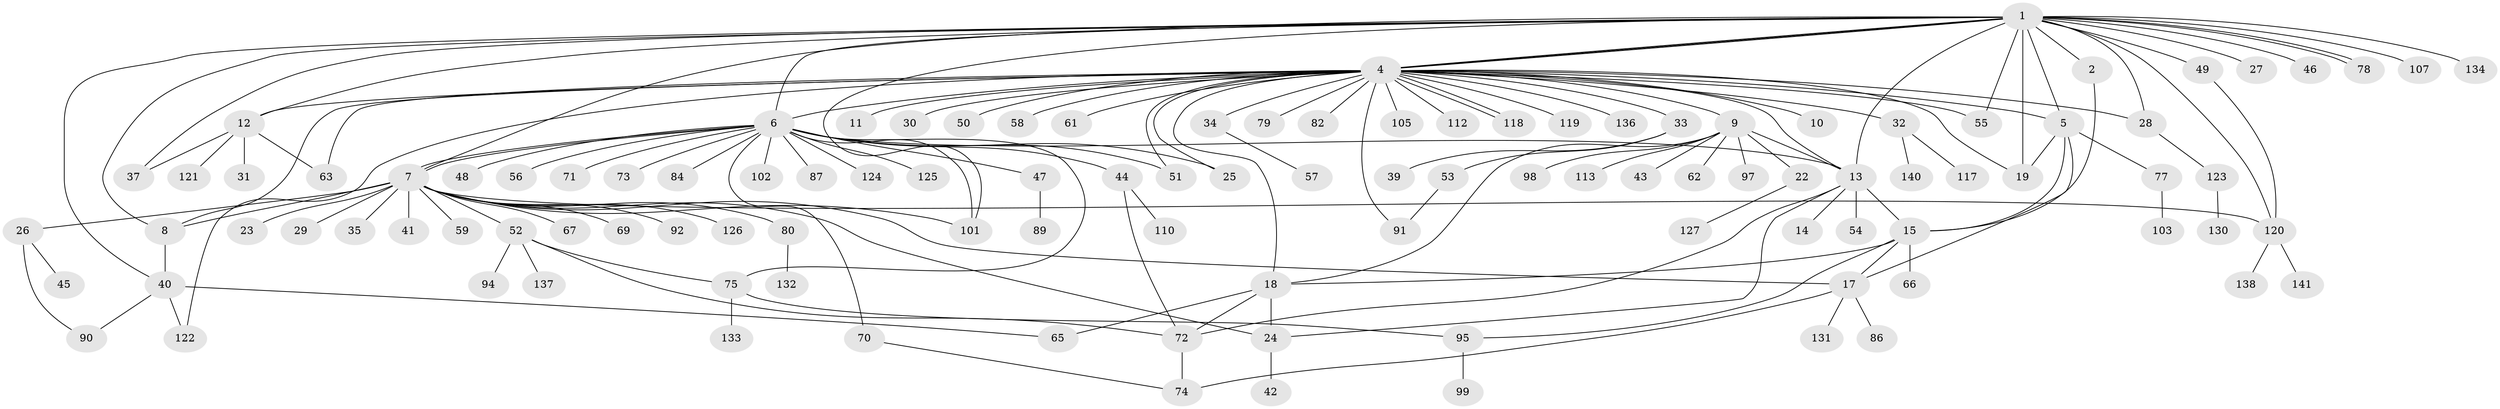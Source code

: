 // original degree distribution, {26: 0.0070921985815602835, 2: 0.19858156028368795, 3: 0.12056737588652482, 36: 0.0070921985815602835, 6: 0.028368794326241134, 13: 0.0070921985815602835, 21: 0.0070921985815602835, 1: 0.5106382978723404, 9: 0.0070921985815602835, 5: 0.0425531914893617, 12: 0.0070921985815602835, 4: 0.05673758865248227}
// Generated by graph-tools (version 1.1) at 2025/11/02/27/25 16:11:09]
// undirected, 112 vertices, 157 edges
graph export_dot {
graph [start="1"]
  node [color=gray90,style=filled];
  1 [super="+3"];
  2;
  4 [super="+64"];
  5;
  6 [super="+16"];
  7 [super="+93"];
  8 [super="+38"];
  9 [super="+20"];
  10;
  11;
  12 [super="+135"];
  13 [super="+109"];
  14;
  15 [super="+21"];
  17 [super="+81"];
  18 [super="+116"];
  19 [super="+83"];
  22;
  23;
  24 [super="+76"];
  25 [super="+60"];
  26 [super="+106"];
  27;
  28;
  29;
  30;
  31;
  32 [super="+36"];
  33 [super="+100"];
  34 [super="+85"];
  35;
  37 [super="+108"];
  39;
  40;
  41;
  42;
  43;
  44;
  45;
  46;
  47;
  48;
  49 [super="+128"];
  50;
  51;
  52 [super="+68"];
  53 [super="+115"];
  54;
  55;
  56;
  57 [super="+111"];
  58 [super="+96"];
  59;
  61;
  62 [super="+88"];
  63;
  65;
  66;
  67;
  69;
  70 [super="+139"];
  71;
  72 [super="+104"];
  73;
  74;
  75;
  77;
  78;
  79;
  80 [super="+114"];
  82;
  84;
  86;
  87;
  89;
  90;
  91;
  92;
  94;
  95;
  97;
  98;
  99;
  101;
  102;
  103;
  105;
  107;
  110;
  112;
  113;
  117;
  118;
  119;
  120 [super="+129"];
  121;
  122;
  123;
  124;
  125;
  126;
  127;
  130;
  131;
  132;
  133;
  134;
  136;
  137;
  138;
  140;
  141;
  1 -- 2;
  1 -- 4;
  1 -- 4;
  1 -- 4;
  1 -- 5;
  1 -- 7;
  1 -- 8;
  1 -- 13;
  1 -- 19 [weight=2];
  1 -- 27;
  1 -- 28;
  1 -- 37;
  1 -- 40;
  1 -- 46;
  1 -- 49 [weight=2];
  1 -- 55;
  1 -- 78;
  1 -- 78;
  1 -- 101;
  1 -- 107;
  1 -- 120;
  1 -- 134;
  1 -- 6 [weight=2];
  1 -- 12;
  2 -- 15;
  4 -- 5;
  4 -- 6;
  4 -- 8;
  4 -- 9;
  4 -- 10;
  4 -- 11;
  4 -- 12;
  4 -- 13;
  4 -- 25 [weight=2];
  4 -- 28;
  4 -- 30;
  4 -- 32;
  4 -- 33;
  4 -- 34;
  4 -- 50;
  4 -- 51;
  4 -- 55;
  4 -- 58;
  4 -- 61;
  4 -- 63;
  4 -- 79;
  4 -- 82;
  4 -- 91;
  4 -- 105;
  4 -- 112;
  4 -- 118;
  4 -- 118;
  4 -- 122;
  4 -- 136;
  4 -- 119;
  4 -- 19;
  4 -- 18;
  5 -- 15;
  5 -- 17;
  5 -- 77;
  5 -- 19;
  6 -- 7 [weight=2];
  6 -- 7;
  6 -- 25;
  6 -- 48;
  6 -- 71;
  6 -- 75;
  6 -- 87;
  6 -- 101;
  6 -- 102;
  6 -- 70;
  6 -- 73;
  6 -- 44;
  6 -- 47;
  6 -- 51;
  6 -- 84;
  6 -- 56;
  6 -- 124;
  6 -- 125;
  6 -- 13;
  7 -- 17;
  7 -- 23;
  7 -- 24;
  7 -- 26;
  7 -- 29;
  7 -- 35;
  7 -- 41;
  7 -- 52;
  7 -- 59;
  7 -- 67;
  7 -- 69;
  7 -- 80;
  7 -- 92;
  7 -- 101;
  7 -- 126;
  7 -- 8;
  7 -- 120;
  8 -- 40;
  9 -- 22;
  9 -- 43;
  9 -- 97;
  9 -- 98;
  9 -- 113;
  9 -- 18;
  9 -- 13;
  9 -- 62;
  12 -- 31;
  12 -- 63;
  12 -- 121;
  12 -- 37;
  13 -- 14;
  13 -- 15;
  13 -- 24;
  13 -- 54;
  13 -- 72;
  15 -- 18;
  15 -- 66;
  15 -- 17;
  15 -- 95;
  17 -- 131;
  17 -- 74;
  17 -- 86;
  18 -- 24;
  18 -- 65;
  18 -- 72;
  22 -- 127;
  24 -- 42;
  26 -- 45;
  26 -- 90;
  28 -- 123;
  32 -- 117;
  32 -- 140;
  33 -- 39;
  33 -- 53;
  34 -- 57;
  40 -- 65;
  40 -- 90;
  40 -- 122;
  44 -- 72;
  44 -- 110;
  47 -- 89;
  49 -- 120;
  52 -- 72;
  52 -- 137;
  52 -- 75;
  52 -- 94;
  53 -- 91;
  70 -- 74;
  72 -- 74;
  75 -- 95;
  75 -- 133;
  77 -- 103;
  80 -- 132;
  95 -- 99;
  120 -- 138;
  120 -- 141;
  123 -- 130;
}

